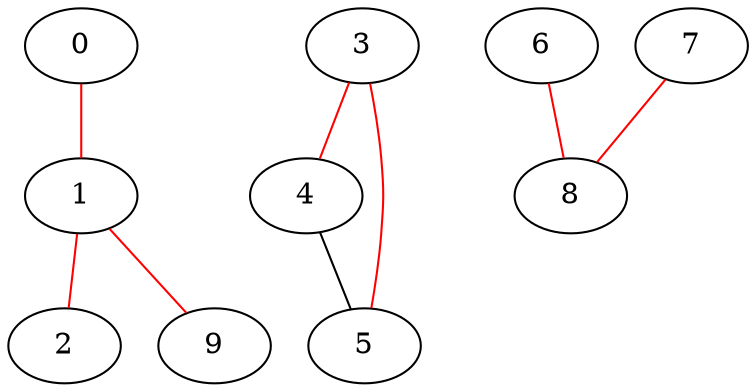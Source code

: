 graph seven{
	0 -- 1[color=red];
	1 -- 2[color=red];
	1 -- 9[color=red];
	2;
	3 -- 4[color=red];
	3 -- 5[color=red];
	4 -- 5;
	5;
	6 -- 8[color=red];
	7 -- 8[color=red];
	8;
	9
}
